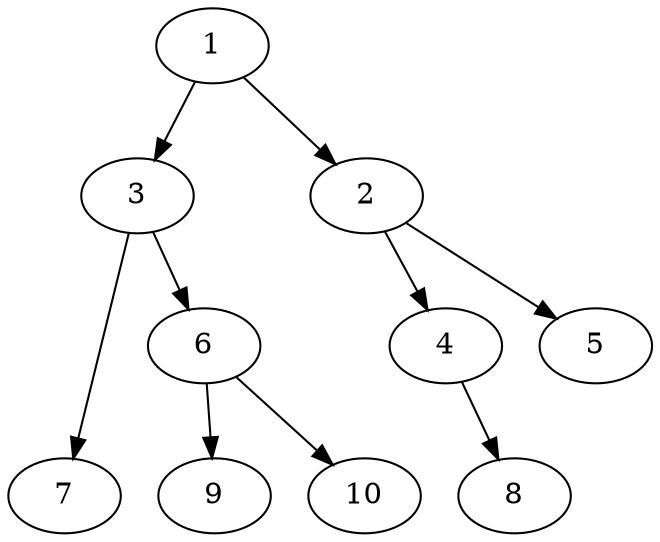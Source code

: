 strict digraph {


	"7" [  weight=0 ];

	"3" [  weight=0 ];

	"3" -> "6" [  weight=0 ];

	"3" -> "7" [  weight=0 ];

	"4" [  weight=0 ];

	"4" -> "8" [  weight=0 ];

	"5" [  weight=0 ];

	"6" [  weight=0 ];

	"6" -> "9" [  weight=0 ];

	"6" -> "10" [  weight=0 ];

	"8" [  weight=0 ];

	"2" [  weight=0 ];

	"2" -> "4" [  weight=0 ];

	"2" -> "5" [  weight=0 ];

	"9" [  weight=0 ];

	"10" [  weight=0 ];

	"1" [  weight=0 ];

	"1" -> "2" [  weight=0 ];

	"1" -> "3" [  weight=0 ];

}
